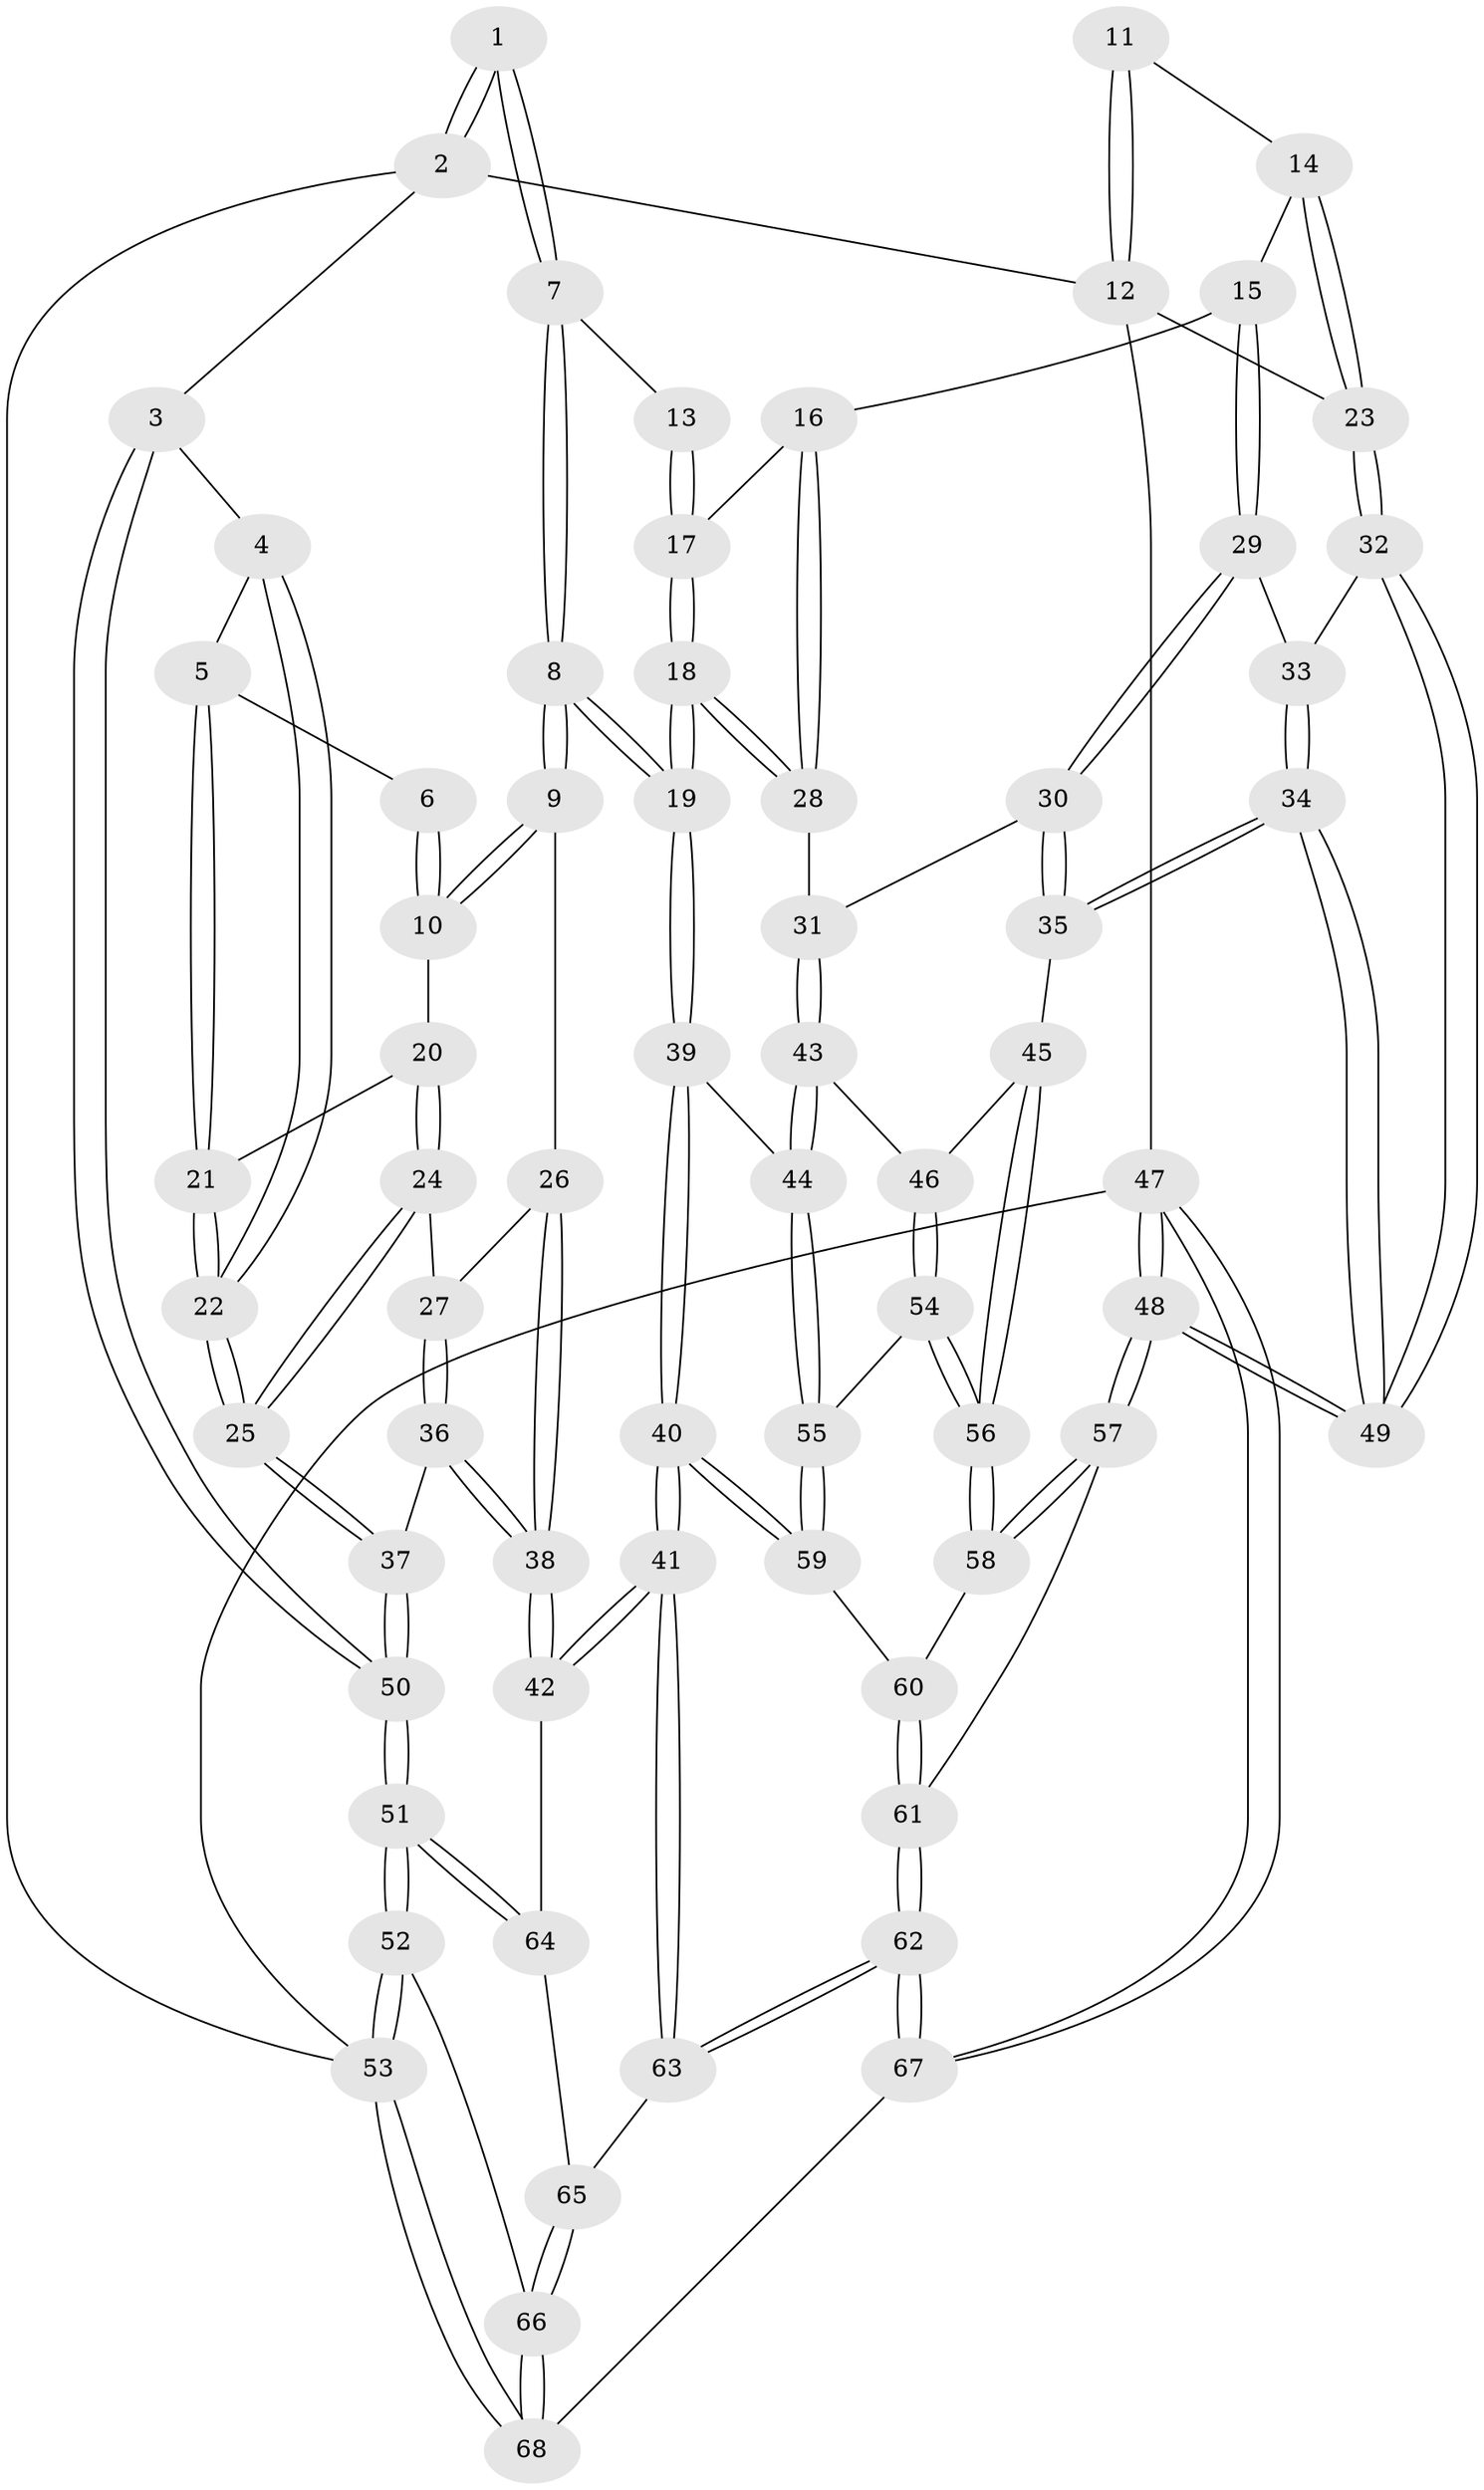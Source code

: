 // coarse degree distribution, {5: 0.39473684210526316, 4: 0.2894736842105263, 3: 0.2894736842105263, 6: 0.02631578947368421}
// Generated by graph-tools (version 1.1) at 2025/42/03/06/25 10:42:26]
// undirected, 68 vertices, 167 edges
graph export_dot {
graph [start="1"]
  node [color=gray90,style=filled];
  1 [pos="+0.4772808523408975+0"];
  2 [pos="+0+0"];
  3 [pos="+0+0"];
  4 [pos="+0.07984499391447843+0.09981727186772275"];
  5 [pos="+0.24759171894592838+0.1007747664629914"];
  6 [pos="+0.36374652518143813+0.005294461658498687"];
  7 [pos="+0.5177047677956061+0"];
  8 [pos="+0.4821171299505693+0.2640320261728529"];
  9 [pos="+0.41270016300954465+0.2692109496937775"];
  10 [pos="+0.36180714737088887+0.21589936721422778"];
  11 [pos="+0.5682747269362732+0"];
  12 [pos="+1+0"];
  13 [pos="+0.5470100646180036+0"];
  14 [pos="+0.8472093719067373+0.17150959584439768"];
  15 [pos="+0.8323140244970164+0.20118207573772826"];
  16 [pos="+0.7948919866302121+0.2001654572379786"];
  17 [pos="+0.6575490218587691+0.1408125265417844"];
  18 [pos="+0.5833324179013186+0.3105344008057322"];
  19 [pos="+0.5707883870459737+0.3185049025006588"];
  20 [pos="+0.260164676187496+0.21835299818538365"];
  21 [pos="+0.2531613176636794+0.21763108578509102"];
  22 [pos="+0.13935341925900288+0.3103408911088371"];
  23 [pos="+1+0"];
  24 [pos="+0.3186473798416031+0.30753576462700954"];
  25 [pos="+0.1116046977620864+0.4311552445768876"];
  26 [pos="+0.40352507420601413+0.28109811044838284"];
  27 [pos="+0.3990543714525072+0.28322242766156447"];
  28 [pos="+0.6724430674393047+0.31282892735135015"];
  29 [pos="+0.8501460735635225+0.24325860348041278"];
  30 [pos="+0.8499059529298315+0.24403491433241947"];
  31 [pos="+0.7356262425430088+0.3477388221578498"];
  32 [pos="+1+0.24558628262057802"];
  33 [pos="+0.8813168845854785+0.254727788991791"];
  34 [pos="+1+0.4379247886295605"];
  35 [pos="+0.8477298717137948+0.44016571186339126"];
  36 [pos="+0.20560034458343848+0.5047962687633877"];
  37 [pos="+0.09546600365193345+0.4716627006320365"];
  38 [pos="+0.36775830583974745+0.5660437834518101"];
  39 [pos="+0.5611897858013386+0.45692338459100407"];
  40 [pos="+0.4536723954955452+0.591127190334889"];
  41 [pos="+0.436370370236229+0.6063724728961487"];
  42 [pos="+0.4117293476518314+0.5947363871740776"];
  43 [pos="+0.7778380752536156+0.42458584805159627"];
  44 [pos="+0.6360807669592539+0.46835629688327074"];
  45 [pos="+0.8463164212756429+0.4409629775213077"];
  46 [pos="+0.8170608166555293+0.4401183826832552"];
  47 [pos="+1+1"];
  48 [pos="+1+0.6483011279908348"];
  49 [pos="+1+0.4745040257967422"];
  50 [pos="+0+0.543347686263813"];
  51 [pos="+0+0.7080083997303845"];
  52 [pos="+0+0.9243709345908456"];
  53 [pos="+0+1"];
  54 [pos="+0.7346339125033314+0.5519067764373718"];
  55 [pos="+0.7285746662927416+0.5566589939063347"];
  56 [pos="+0.8474089525528784+0.5593809154377636"];
  57 [pos="+0.8955474698657456+0.634911560488384"];
  58 [pos="+0.8544189217540631+0.5880857135292148"];
  59 [pos="+0.7250583869813872+0.5997197921325628"];
  60 [pos="+0.7337201271909183+0.6151225003053556"];
  61 [pos="+0.7357231450913244+0.8006274447924803"];
  62 [pos="+0.677199109226321+0.9434854395011278"];
  63 [pos="+0.4807109577286205+0.7596024075516905"];
  64 [pos="+0.20657804311776318+0.754831200404548"];
  65 [pos="+0.30799442991121295+0.8574873818013776"];
  66 [pos="+0.2745326265832689+0.8938632750877484"];
  67 [pos="+0.7220073238326645+1"];
  68 [pos="+0.3482264474522151+1"];
  1 -- 2;
  1 -- 2;
  1 -- 7;
  1 -- 7;
  2 -- 3;
  2 -- 12;
  2 -- 53;
  3 -- 4;
  3 -- 50;
  3 -- 50;
  4 -- 5;
  4 -- 22;
  4 -- 22;
  5 -- 6;
  5 -- 21;
  5 -- 21;
  6 -- 10;
  6 -- 10;
  7 -- 8;
  7 -- 8;
  7 -- 13;
  8 -- 9;
  8 -- 9;
  8 -- 19;
  8 -- 19;
  9 -- 10;
  9 -- 10;
  9 -- 26;
  10 -- 20;
  11 -- 12;
  11 -- 12;
  11 -- 14;
  12 -- 23;
  12 -- 47;
  13 -- 17;
  13 -- 17;
  14 -- 15;
  14 -- 23;
  14 -- 23;
  15 -- 16;
  15 -- 29;
  15 -- 29;
  16 -- 17;
  16 -- 28;
  16 -- 28;
  17 -- 18;
  17 -- 18;
  18 -- 19;
  18 -- 19;
  18 -- 28;
  18 -- 28;
  19 -- 39;
  19 -- 39;
  20 -- 21;
  20 -- 24;
  20 -- 24;
  21 -- 22;
  21 -- 22;
  22 -- 25;
  22 -- 25;
  23 -- 32;
  23 -- 32;
  24 -- 25;
  24 -- 25;
  24 -- 27;
  25 -- 37;
  25 -- 37;
  26 -- 27;
  26 -- 38;
  26 -- 38;
  27 -- 36;
  27 -- 36;
  28 -- 31;
  29 -- 30;
  29 -- 30;
  29 -- 33;
  30 -- 31;
  30 -- 35;
  30 -- 35;
  31 -- 43;
  31 -- 43;
  32 -- 33;
  32 -- 49;
  32 -- 49;
  33 -- 34;
  33 -- 34;
  34 -- 35;
  34 -- 35;
  34 -- 49;
  34 -- 49;
  35 -- 45;
  36 -- 37;
  36 -- 38;
  36 -- 38;
  37 -- 50;
  37 -- 50;
  38 -- 42;
  38 -- 42;
  39 -- 40;
  39 -- 40;
  39 -- 44;
  40 -- 41;
  40 -- 41;
  40 -- 59;
  40 -- 59;
  41 -- 42;
  41 -- 42;
  41 -- 63;
  41 -- 63;
  42 -- 64;
  43 -- 44;
  43 -- 44;
  43 -- 46;
  44 -- 55;
  44 -- 55;
  45 -- 46;
  45 -- 56;
  45 -- 56;
  46 -- 54;
  46 -- 54;
  47 -- 48;
  47 -- 48;
  47 -- 67;
  47 -- 67;
  47 -- 53;
  48 -- 49;
  48 -- 49;
  48 -- 57;
  48 -- 57;
  50 -- 51;
  50 -- 51;
  51 -- 52;
  51 -- 52;
  51 -- 64;
  51 -- 64;
  52 -- 53;
  52 -- 53;
  52 -- 66;
  53 -- 68;
  53 -- 68;
  54 -- 55;
  54 -- 56;
  54 -- 56;
  55 -- 59;
  55 -- 59;
  56 -- 58;
  56 -- 58;
  57 -- 58;
  57 -- 58;
  57 -- 61;
  58 -- 60;
  59 -- 60;
  60 -- 61;
  60 -- 61;
  61 -- 62;
  61 -- 62;
  62 -- 63;
  62 -- 63;
  62 -- 67;
  62 -- 67;
  63 -- 65;
  64 -- 65;
  65 -- 66;
  65 -- 66;
  66 -- 68;
  66 -- 68;
  67 -- 68;
}
